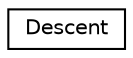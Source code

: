digraph "Graphical Class Hierarchy"
{
  edge [fontname="Helvetica",fontsize="10",labelfontname="Helvetica",labelfontsize="10"];
  node [fontname="Helvetica",fontsize="10",shape=record];
  rankdir="LR";
  Node0 [label="Descent",height=0.2,width=0.4,color="black", fillcolor="white", style="filled",URL="$classDescent.html"];
}
